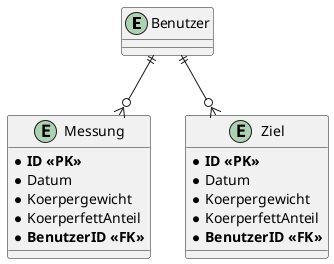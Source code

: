 @startuml
entity Benutzer

entity Messung
{
    * **ID <<PK>>**
    * Datum
    * Koerpergewicht
    * KoerperfettAnteil
    * **BenutzerID <<FK>>**
}

entity Ziel
{
    * **ID <<PK>>**
    * Datum
    * Koerpergewicht
    * KoerperfettAnteil
    * **BenutzerID <<FK>>**
}

Benutzer ||--o{ Messung
Benutzer ||--o{ Ziel
@enduml

